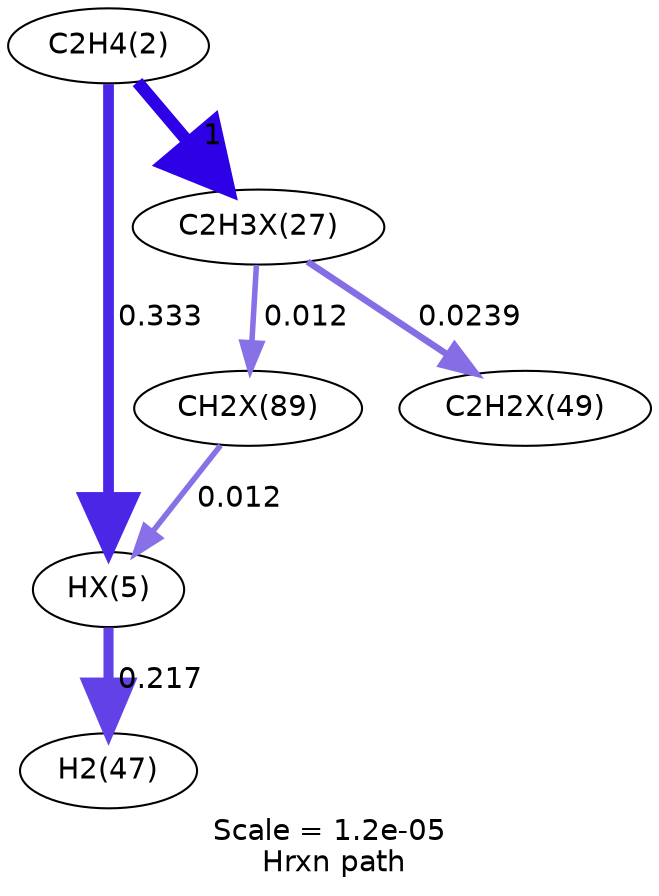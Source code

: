 digraph reaction_paths {
center=1;
s5 -> s18[fontname="Helvetica", style="setlinewidth(5.17)", arrowsize=2.59, color="0.7, 0.833, 0.9"
, label=" 0.333"];
s5 -> s19[fontname="Helvetica", style="setlinewidth(6)", arrowsize=3, color="0.7, 1.5, 0.9"
, label=" 1"];
s18 -> s10[fontname="Helvetica", style="setlinewidth(4.85)", arrowsize=2.42, color="0.7, 0.717, 0.9"
, label=" 0.217"];
s35 -> s18[fontname="Helvetica", style="setlinewidth(2.66)", arrowsize=1.33, color="0.7, 0.512, 0.9"
, label=" 0.012"];
s19 -> s35[fontname="Helvetica", style="setlinewidth(2.66)", arrowsize=1.33, color="0.7, 0.512, 0.9"
, label=" 0.012"];
s19 -> s30[fontname="Helvetica", style="setlinewidth(3.18)", arrowsize=1.59, color="0.7, 0.524, 0.9"
, label=" 0.0239"];
s5 [ fontname="Helvetica", label="C2H4(2)"];
s10 [ fontname="Helvetica", label="H2(47)"];
s18 [ fontname="Helvetica", label="HX(5)"];
s19 [ fontname="Helvetica", label="C2H3X(27)"];
s30 [ fontname="Helvetica", label="C2H2X(49)"];
s35 [ fontname="Helvetica", label="CH2X(89)"];
 label = "Scale = 1.2e-05\l Hrxn path";
 fontname = "Helvetica";
}
